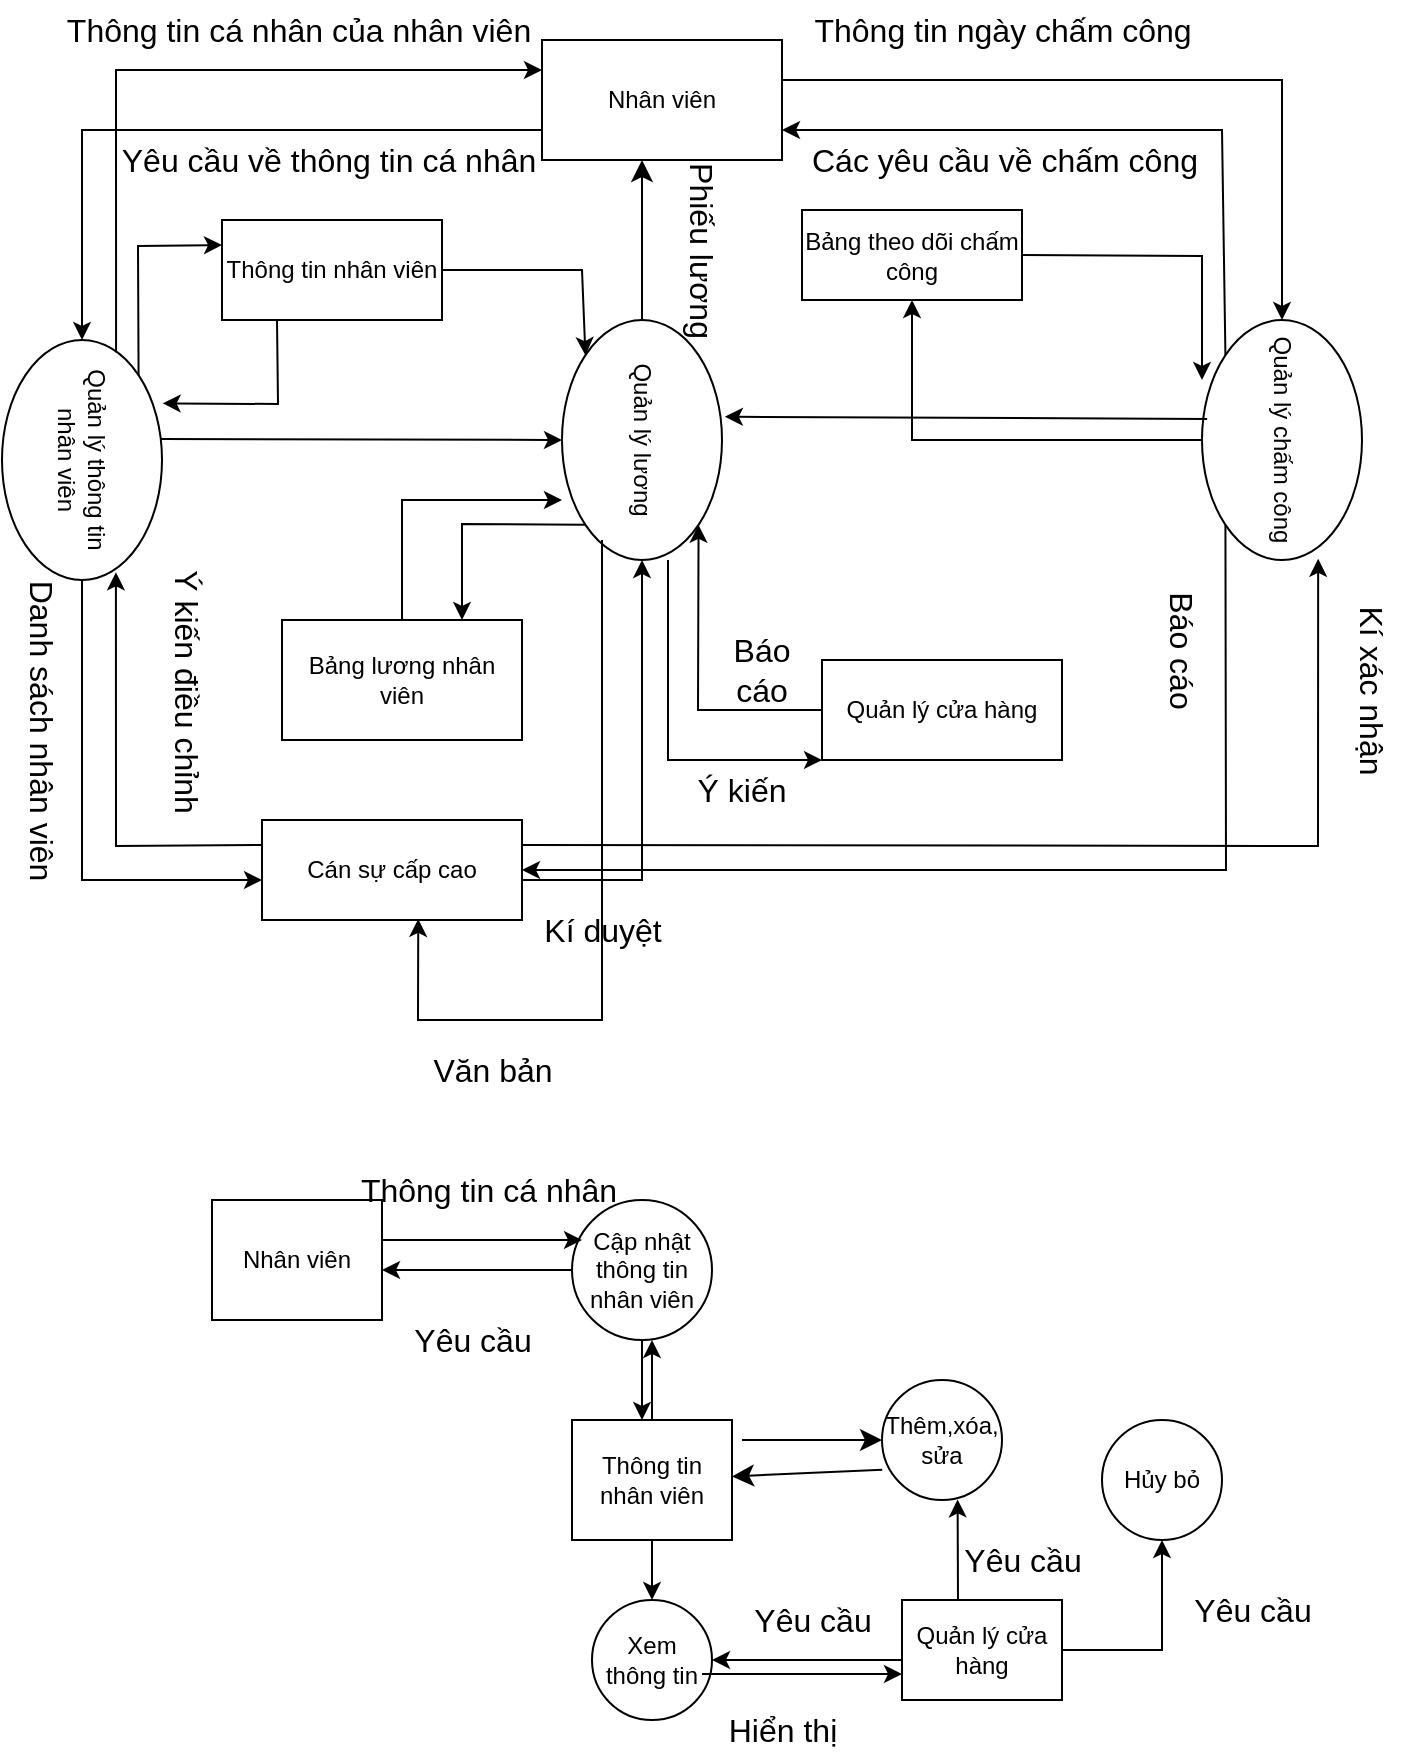 <mxfile version="20.8.21" type="github" pages="2">
  <diagram id="kJjWGhN-zWkCBDKJ8oZV" name="Trang-1">
    <mxGraphModel dx="392" dy="436" grid="1" gridSize="10" guides="1" tooltips="1" connect="1" arrows="1" fold="1" page="1" pageScale="1" pageWidth="827" pageHeight="1169" math="0" shadow="0">
      <root>
        <mxCell id="0" />
        <mxCell id="1" parent="0" />
        <mxCell id="e8cYHvpoPLuctXqjP8sf-3" value="Nhân viên" style="rounded=0;whiteSpace=wrap;html=1;" parent="1" vertex="1">
          <mxGeometry x="350" y="300" width="120" height="60" as="geometry" />
        </mxCell>
        <mxCell id="e8cYHvpoPLuctXqjP8sf-4" value="" style="endArrow=classic;html=1;rounded=0;exitX=0;exitY=0.75;exitDx=0;exitDy=0;" parent="1" source="e8cYHvpoPLuctXqjP8sf-3" edge="1">
          <mxGeometry width="50" height="50" relative="1" as="geometry">
            <mxPoint x="310" y="490" as="sourcePoint" />
            <mxPoint x="120" y="450" as="targetPoint" />
            <Array as="points">
              <mxPoint x="120" y="345" />
            </Array>
          </mxGeometry>
        </mxCell>
        <mxCell id="e8cYHvpoPLuctXqjP8sf-5" value="Quản lý thông tin nhân viên" style="ellipse;whiteSpace=wrap;html=1;rotation=90;" parent="1" vertex="1">
          <mxGeometry x="60" y="470" width="120" height="80" as="geometry" />
        </mxCell>
        <mxCell id="e8cYHvpoPLuctXqjP8sf-6" value="" style="endArrow=classic;html=1;rounded=0;exitX=1;exitY=0.5;exitDx=0;exitDy=0;" parent="1" source="e8cYHvpoPLuctXqjP8sf-5" edge="1">
          <mxGeometry width="50" height="50" relative="1" as="geometry">
            <mxPoint x="270" y="550" as="sourcePoint" />
            <mxPoint x="210" y="720" as="targetPoint" />
            <Array as="points">
              <mxPoint x="120" y="720" />
            </Array>
          </mxGeometry>
        </mxCell>
        <mxCell id="e8cYHvpoPLuctXqjP8sf-7" value="Cán sự cấp cao" style="rounded=0;whiteSpace=wrap;html=1;" parent="1" vertex="1">
          <mxGeometry x="210" y="690" width="130" height="50" as="geometry" />
        </mxCell>
        <mxCell id="e8cYHvpoPLuctXqjP8sf-9" value="Quản lý lương" style="ellipse;whiteSpace=wrap;html=1;rotation=90;" parent="1" vertex="1">
          <mxGeometry x="340" y="460" width="120" height="80" as="geometry" />
        </mxCell>
        <mxCell id="e8cYHvpoPLuctXqjP8sf-10" value="" style="endArrow=classic;html=1;rounded=0;entryX=1;entryY=0.5;entryDx=0;entryDy=0;" parent="1" target="e8cYHvpoPLuctXqjP8sf-9" edge="1">
          <mxGeometry width="50" height="50" relative="1" as="geometry">
            <mxPoint x="340" y="720" as="sourcePoint" />
            <mxPoint x="410" y="570" as="targetPoint" />
            <Array as="points">
              <mxPoint x="380" y="720" />
              <mxPoint x="400" y="720" />
            </Array>
          </mxGeometry>
        </mxCell>
        <mxCell id="e8cYHvpoPLuctXqjP8sf-11" value="" style="endArrow=classic;html=1;rounded=0;exitX=0;exitY=0.25;exitDx=0;exitDy=0;entryX=0.968;entryY=0.288;entryDx=0;entryDy=0;entryPerimeter=0;" parent="1" source="e8cYHvpoPLuctXqjP8sf-7" target="e8cYHvpoPLuctXqjP8sf-5" edge="1">
          <mxGeometry width="50" height="50" relative="1" as="geometry">
            <mxPoint x="270" y="550" as="sourcePoint" />
            <mxPoint x="320" y="500" as="targetPoint" />
            <Array as="points">
              <mxPoint x="137" y="703" />
            </Array>
          </mxGeometry>
        </mxCell>
        <mxCell id="e8cYHvpoPLuctXqjP8sf-12" value="" style="endArrow=classic;html=1;rounded=0;exitX=0.412;exitY=0.01;exitDx=0;exitDy=0;entryX=0.5;entryY=1;entryDx=0;entryDy=0;exitPerimeter=0;" parent="1" source="e8cYHvpoPLuctXqjP8sf-5" target="e8cYHvpoPLuctXqjP8sf-9" edge="1">
          <mxGeometry width="50" height="50" relative="1" as="geometry">
            <mxPoint x="270" y="550" as="sourcePoint" />
            <mxPoint x="370" y="510" as="targetPoint" />
          </mxGeometry>
        </mxCell>
        <mxCell id="e8cYHvpoPLuctXqjP8sf-13" value="Thông tin nhân viên" style="rounded=0;whiteSpace=wrap;html=1;" parent="1" vertex="1">
          <mxGeometry x="190" y="390" width="110" height="50" as="geometry" />
        </mxCell>
        <mxCell id="e8cYHvpoPLuctXqjP8sf-14" value="" style="endArrow=classic;html=1;rounded=0;exitX=0;exitY=0;exitDx=0;exitDy=0;entryX=0;entryY=0.25;entryDx=0;entryDy=0;" parent="1" source="e8cYHvpoPLuctXqjP8sf-5" target="e8cYHvpoPLuctXqjP8sf-13" edge="1">
          <mxGeometry width="50" height="50" relative="1" as="geometry">
            <mxPoint x="270" y="550" as="sourcePoint" />
            <mxPoint x="148" y="390" as="targetPoint" />
            <Array as="points">
              <mxPoint x="148" y="403" />
            </Array>
          </mxGeometry>
        </mxCell>
        <mxCell id="e8cYHvpoPLuctXqjP8sf-16" value="" style="endArrow=classic;html=1;rounded=0;exitX=0.25;exitY=1;exitDx=0;exitDy=0;entryX=0.264;entryY=-0.004;entryDx=0;entryDy=0;entryPerimeter=0;" parent="1" source="e8cYHvpoPLuctXqjP8sf-13" target="e8cYHvpoPLuctXqjP8sf-5" edge="1">
          <mxGeometry width="50" height="50" relative="1" as="geometry">
            <mxPoint x="270" y="550" as="sourcePoint" />
            <mxPoint x="320" y="500" as="targetPoint" />
            <Array as="points">
              <mxPoint x="218" y="482" />
            </Array>
          </mxGeometry>
        </mxCell>
        <mxCell id="e8cYHvpoPLuctXqjP8sf-17" value="" style="endArrow=classic;html=1;rounded=0;exitX=1;exitY=0.5;exitDx=0;exitDy=0;entryX=0;entryY=1;entryDx=0;entryDy=0;" parent="1" source="e8cYHvpoPLuctXqjP8sf-13" target="e8cYHvpoPLuctXqjP8sf-9" edge="1">
          <mxGeometry width="50" height="50" relative="1" as="geometry">
            <mxPoint x="270" y="550" as="sourcePoint" />
            <mxPoint x="320" y="500" as="targetPoint" />
            <Array as="points">
              <mxPoint x="370" y="415" />
            </Array>
          </mxGeometry>
        </mxCell>
        <mxCell id="e8cYHvpoPLuctXqjP8sf-18" value="" style="endArrow=classic;html=1;rounded=0;exitX=0.051;exitY=0.287;exitDx=0;exitDy=0;exitPerimeter=0;entryX=0;entryY=0.25;entryDx=0;entryDy=0;" parent="1" source="e8cYHvpoPLuctXqjP8sf-5" target="e8cYHvpoPLuctXqjP8sf-3" edge="1">
          <mxGeometry width="50" height="50" relative="1" as="geometry">
            <mxPoint x="350" y="550" as="sourcePoint" />
            <mxPoint x="140" y="270" as="targetPoint" />
            <Array as="points">
              <mxPoint x="137" y="315" />
            </Array>
          </mxGeometry>
        </mxCell>
        <mxCell id="e8cYHvpoPLuctXqjP8sf-19" value="Quản lý cửa hàng" style="rounded=0;whiteSpace=wrap;html=1;" parent="1" vertex="1">
          <mxGeometry x="490" y="610" width="120" height="50" as="geometry" />
        </mxCell>
        <mxCell id="e8cYHvpoPLuctXqjP8sf-20" value="" style="endArrow=classic;html=1;rounded=0;exitX=0;exitY=0.5;exitDx=0;exitDy=0;entryX=1;entryY=0;entryDx=0;entryDy=0;" parent="1" source="e8cYHvpoPLuctXqjP8sf-19" target="e8cYHvpoPLuctXqjP8sf-9" edge="1">
          <mxGeometry width="50" height="50" relative="1" as="geometry">
            <mxPoint x="350" y="550" as="sourcePoint" />
            <mxPoint x="400" y="500" as="targetPoint" />
            <Array as="points">
              <mxPoint x="428" y="635" />
            </Array>
          </mxGeometry>
        </mxCell>
        <mxCell id="e8cYHvpoPLuctXqjP8sf-21" value="" style="endArrow=classic;html=1;rounded=0;entryX=0;entryY=1;entryDx=0;entryDy=0;" parent="1" target="e8cYHvpoPLuctXqjP8sf-19" edge="1">
          <mxGeometry width="50" height="50" relative="1" as="geometry">
            <mxPoint x="413" y="560" as="sourcePoint" />
            <mxPoint x="420" y="680" as="targetPoint" />
            <Array as="points">
              <mxPoint x="413" y="660" />
            </Array>
          </mxGeometry>
        </mxCell>
        <mxCell id="e8cYHvpoPLuctXqjP8sf-23" value="Quản lý chấm công&lt;br&gt;" style="ellipse;whiteSpace=wrap;html=1;rotation=90;" parent="1" vertex="1">
          <mxGeometry x="660" y="460" width="120" height="80" as="geometry" />
        </mxCell>
        <mxCell id="e8cYHvpoPLuctXqjP8sf-24" value="" style="endArrow=classic;html=1;rounded=0;entryX=0;entryY=0.5;entryDx=0;entryDy=0;" parent="1" target="e8cYHvpoPLuctXqjP8sf-23" edge="1">
          <mxGeometry width="50" height="50" relative="1" as="geometry">
            <mxPoint x="470" y="320" as="sourcePoint" />
            <mxPoint x="730" y="315" as="targetPoint" />
            <Array as="points">
              <mxPoint x="720" y="320" />
            </Array>
          </mxGeometry>
        </mxCell>
        <mxCell id="e8cYHvpoPLuctXqjP8sf-25" value="" style="endArrow=classic;html=1;rounded=0;exitX=0;exitY=1;exitDx=0;exitDy=0;entryX=1;entryY=0.75;entryDx=0;entryDy=0;" parent="1" source="e8cYHvpoPLuctXqjP8sf-23" target="e8cYHvpoPLuctXqjP8sf-3" edge="1">
          <mxGeometry width="50" height="50" relative="1" as="geometry">
            <mxPoint x="510" y="540" as="sourcePoint" />
            <mxPoint x="560" y="490" as="targetPoint" />
            <Array as="points">
              <mxPoint x="690" y="345" />
            </Array>
          </mxGeometry>
        </mxCell>
        <mxCell id="zLdOVgkMGZW_mY0k5bue-4" value="Các yêu cầu về chấm công" style="edgeLabel;html=1;align=center;verticalAlign=middle;resizable=0;points=[];fontSize=16;" parent="e8cYHvpoPLuctXqjP8sf-25" vertex="1" connectable="0">
          <mxGeometry x="0.527" y="5" relative="1" as="geometry">
            <mxPoint x="32" y="10" as="offset" />
          </mxGeometry>
        </mxCell>
        <mxCell id="e8cYHvpoPLuctXqjP8sf-26" value="" style="endArrow=classic;html=1;rounded=0;exitX=1;exitY=0.25;exitDx=0;exitDy=0;entryX=0.995;entryY=0.274;entryDx=0;entryDy=0;entryPerimeter=0;" parent="1" source="e8cYHvpoPLuctXqjP8sf-7" target="e8cYHvpoPLuctXqjP8sf-23" edge="1">
          <mxGeometry width="50" height="50" relative="1" as="geometry">
            <mxPoint x="390" y="540" as="sourcePoint" />
            <mxPoint x="730" y="570" as="targetPoint" />
            <Array as="points">
              <mxPoint x="738" y="703" />
            </Array>
          </mxGeometry>
        </mxCell>
        <mxCell id="e8cYHvpoPLuctXqjP8sf-27" value="" style="endArrow=classic;html=1;rounded=0;exitX=1;exitY=1;exitDx=0;exitDy=0;entryX=1;entryY=0.5;entryDx=0;entryDy=0;" parent="1" source="e8cYHvpoPLuctXqjP8sf-23" target="e8cYHvpoPLuctXqjP8sf-7" edge="1">
          <mxGeometry width="50" height="50" relative="1" as="geometry">
            <mxPoint x="490" y="540" as="sourcePoint" />
            <mxPoint x="540" y="490" as="targetPoint" />
            <Array as="points">
              <mxPoint x="692" y="715" />
              <mxPoint x="390" y="715" />
            </Array>
          </mxGeometry>
        </mxCell>
        <mxCell id="e8cYHvpoPLuctXqjP8sf-28" value="" style="endArrow=classic;html=1;rounded=0;exitX=0.412;exitY=0.968;exitDx=0;exitDy=0;exitPerimeter=0;entryX=0.403;entryY=-0.018;entryDx=0;entryDy=0;entryPerimeter=0;" parent="1" source="e8cYHvpoPLuctXqjP8sf-23" target="e8cYHvpoPLuctXqjP8sf-9" edge="1">
          <mxGeometry width="50" height="50" relative="1" as="geometry">
            <mxPoint x="490" y="540" as="sourcePoint" />
            <mxPoint x="540" y="490" as="targetPoint" />
          </mxGeometry>
        </mxCell>
        <mxCell id="e8cYHvpoPLuctXqjP8sf-29" value="Bảng lương nhân viên" style="rounded=0;whiteSpace=wrap;html=1;" parent="1" vertex="1">
          <mxGeometry x="220" y="590" width="120" height="60" as="geometry" />
        </mxCell>
        <mxCell id="e8cYHvpoPLuctXqjP8sf-30" value="" style="endArrow=classic;html=1;rounded=0;exitX=0.5;exitY=0;exitDx=0;exitDy=0;" parent="1" source="e8cYHvpoPLuctXqjP8sf-29" edge="1">
          <mxGeometry width="50" height="50" relative="1" as="geometry">
            <mxPoint x="390" y="540" as="sourcePoint" />
            <mxPoint x="360" y="530" as="targetPoint" />
            <Array as="points">
              <mxPoint x="280" y="530" />
            </Array>
          </mxGeometry>
        </mxCell>
        <mxCell id="e8cYHvpoPLuctXqjP8sf-31" value="" style="endArrow=classic;html=1;rounded=0;entryX=0.601;entryY=0.989;entryDx=0;entryDy=0;entryPerimeter=0;" parent="1" target="e8cYHvpoPLuctXqjP8sf-7" edge="1">
          <mxGeometry width="50" height="50" relative="1" as="geometry">
            <mxPoint x="380" y="550" as="sourcePoint" />
            <mxPoint x="440" y="490" as="targetPoint" />
            <Array as="points">
              <mxPoint x="380" y="790" />
              <mxPoint x="288" y="790" />
            </Array>
          </mxGeometry>
        </mxCell>
        <mxCell id="e8cYHvpoPLuctXqjP8sf-32" value="" style="endArrow=classic;html=1;rounded=0;exitX=1;exitY=1;exitDx=0;exitDy=0;entryX=0.75;entryY=0;entryDx=0;entryDy=0;" parent="1" source="e8cYHvpoPLuctXqjP8sf-9" target="e8cYHvpoPLuctXqjP8sf-29" edge="1">
          <mxGeometry width="50" height="50" relative="1" as="geometry">
            <mxPoint x="390" y="540" as="sourcePoint" />
            <mxPoint x="440" y="490" as="targetPoint" />
            <Array as="points">
              <mxPoint x="310" y="542" />
            </Array>
          </mxGeometry>
        </mxCell>
        <mxCell id="e8cYHvpoPLuctXqjP8sf-33" value="Bảng theo dõi chấm công" style="rounded=0;whiteSpace=wrap;html=1;" parent="1" vertex="1">
          <mxGeometry x="480" y="385" width="110" height="45" as="geometry" />
        </mxCell>
        <mxCell id="e8cYHvpoPLuctXqjP8sf-34" value="" style="endArrow=classic;html=1;rounded=0;exitX=1;exitY=0.5;exitDx=0;exitDy=0;" parent="1" source="e8cYHvpoPLuctXqjP8sf-33" edge="1">
          <mxGeometry width="50" height="50" relative="1" as="geometry">
            <mxPoint x="390" y="540" as="sourcePoint" />
            <mxPoint x="680" y="470" as="targetPoint" />
            <Array as="points">
              <mxPoint x="680" y="408" />
            </Array>
          </mxGeometry>
        </mxCell>
        <mxCell id="e8cYHvpoPLuctXqjP8sf-35" value="" style="endArrow=classic;html=1;rounded=0;exitX=0.5;exitY=1;exitDx=0;exitDy=0;entryX=0.5;entryY=1;entryDx=0;entryDy=0;" parent="1" source="e8cYHvpoPLuctXqjP8sf-23" target="e8cYHvpoPLuctXqjP8sf-33" edge="1">
          <mxGeometry width="50" height="50" relative="1" as="geometry">
            <mxPoint x="390" y="540" as="sourcePoint" />
            <mxPoint x="440" y="490" as="targetPoint" />
            <Array as="points">
              <mxPoint x="535" y="500" />
            </Array>
          </mxGeometry>
        </mxCell>
        <mxCell id="e8cYHvpoPLuctXqjP8sf-36" value="Nhân viên" style="rounded=0;whiteSpace=wrap;html=1;" parent="1" vertex="1">
          <mxGeometry x="185" y="880" width="85" height="60" as="geometry" />
        </mxCell>
        <mxCell id="e8cYHvpoPLuctXqjP8sf-37" value="Cập nhật thông tin nhân viên" style="ellipse;whiteSpace=wrap;html=1;aspect=fixed;" parent="1" vertex="1">
          <mxGeometry x="365" y="880" width="70" height="70" as="geometry" />
        </mxCell>
        <mxCell id="e8cYHvpoPLuctXqjP8sf-38" value="" style="endArrow=classic;html=1;rounded=0;" parent="1" edge="1">
          <mxGeometry width="50" height="50" relative="1" as="geometry">
            <mxPoint x="270" y="900" as="sourcePoint" />
            <mxPoint x="370" y="900" as="targetPoint" />
          </mxGeometry>
        </mxCell>
        <mxCell id="e8cYHvpoPLuctXqjP8sf-39" value="" style="endArrow=classic;html=1;rounded=0;exitX=0;exitY=0.5;exitDx=0;exitDy=0;" parent="1" source="e8cYHvpoPLuctXqjP8sf-37" edge="1">
          <mxGeometry width="50" height="50" relative="1" as="geometry">
            <mxPoint x="370" y="910" as="sourcePoint" />
            <mxPoint x="270" y="915" as="targetPoint" />
            <Array as="points" />
          </mxGeometry>
        </mxCell>
        <mxCell id="e8cYHvpoPLuctXqjP8sf-40" value="Thông tin nhân viên" style="rounded=0;whiteSpace=wrap;html=1;" parent="1" vertex="1">
          <mxGeometry x="365" y="990" width="80" height="60" as="geometry" />
        </mxCell>
        <mxCell id="e8cYHvpoPLuctXqjP8sf-41" value="" style="endArrow=classic;html=1;rounded=0;exitX=0.5;exitY=1;exitDx=0;exitDy=0;" parent="1" source="e8cYHvpoPLuctXqjP8sf-37" edge="1">
          <mxGeometry width="50" height="50" relative="1" as="geometry">
            <mxPoint x="370" y="1020" as="sourcePoint" />
            <mxPoint x="400" y="990" as="targetPoint" />
          </mxGeometry>
        </mxCell>
        <mxCell id="e8cYHvpoPLuctXqjP8sf-43" value="" style="endArrow=classic;html=1;rounded=0;" parent="1" source="e8cYHvpoPLuctXqjP8sf-40" edge="1">
          <mxGeometry width="50" height="50" relative="1" as="geometry">
            <mxPoint x="370" y="1020" as="sourcePoint" />
            <mxPoint x="405" y="950" as="targetPoint" />
            <Array as="points" />
          </mxGeometry>
        </mxCell>
        <mxCell id="e8cYHvpoPLuctXqjP8sf-44" value="Xem thông tin" style="ellipse;whiteSpace=wrap;html=1;aspect=fixed;" parent="1" vertex="1">
          <mxGeometry x="375" y="1080" width="60" height="60" as="geometry" />
        </mxCell>
        <mxCell id="e8cYHvpoPLuctXqjP8sf-45" value="" style="endArrow=classic;html=1;rounded=0;exitX=0.5;exitY=1;exitDx=0;exitDy=0;entryX=0.5;entryY=0;entryDx=0;entryDy=0;" parent="1" source="e8cYHvpoPLuctXqjP8sf-40" target="e8cYHvpoPLuctXqjP8sf-44" edge="1">
          <mxGeometry width="50" height="50" relative="1" as="geometry">
            <mxPoint x="370" y="1020" as="sourcePoint" />
            <mxPoint x="460" y="1070" as="targetPoint" />
          </mxGeometry>
        </mxCell>
        <mxCell id="e8cYHvpoPLuctXqjP8sf-46" value="Quản lý cửa hàng" style="rounded=0;whiteSpace=wrap;html=1;" parent="1" vertex="1">
          <mxGeometry x="530" y="1080" width="80" height="50" as="geometry" />
        </mxCell>
        <mxCell id="e8cYHvpoPLuctXqjP8sf-50" value="" style="endArrow=classic;html=1;rounded=0;" parent="1" edge="1">
          <mxGeometry width="50" height="50" relative="1" as="geometry">
            <mxPoint x="430" y="1117" as="sourcePoint" />
            <mxPoint x="530" y="1117" as="targetPoint" />
          </mxGeometry>
        </mxCell>
        <mxCell id="e8cYHvpoPLuctXqjP8sf-51" value="" style="endArrow=classic;html=1;rounded=0;entryX=1;entryY=0.5;entryDx=0;entryDy=0;" parent="1" target="e8cYHvpoPLuctXqjP8sf-44" edge="1">
          <mxGeometry width="50" height="50" relative="1" as="geometry">
            <mxPoint x="530" y="1110" as="sourcePoint" />
            <mxPoint x="440" y="1110" as="targetPoint" />
          </mxGeometry>
        </mxCell>
        <mxCell id="e8cYHvpoPLuctXqjP8sf-52" value="Thêm,xóa, sửa" style="ellipse;whiteSpace=wrap;html=1;aspect=fixed;" parent="1" vertex="1">
          <mxGeometry x="520" y="970" width="60" height="60" as="geometry" />
        </mxCell>
        <mxCell id="e8cYHvpoPLuctXqjP8sf-55" value="" style="endArrow=classic;html=1;rounded=0;entryX=0.63;entryY=0.995;entryDx=0;entryDy=0;entryPerimeter=0;" parent="1" target="e8cYHvpoPLuctXqjP8sf-52" edge="1">
          <mxGeometry width="50" height="50" relative="1" as="geometry">
            <mxPoint x="558" y="1080" as="sourcePoint" />
            <mxPoint x="520" y="950" as="targetPoint" />
          </mxGeometry>
        </mxCell>
        <mxCell id="e8cYHvpoPLuctXqjP8sf-56" value="Hủy bỏ" style="ellipse;whiteSpace=wrap;html=1;aspect=fixed;" parent="1" vertex="1">
          <mxGeometry x="630" y="990" width="60" height="60" as="geometry" />
        </mxCell>
        <mxCell id="e8cYHvpoPLuctXqjP8sf-57" value="" style="endArrow=classic;html=1;rounded=0;exitX=1;exitY=0.5;exitDx=0;exitDy=0;" parent="1" source="e8cYHvpoPLuctXqjP8sf-46" target="e8cYHvpoPLuctXqjP8sf-56" edge="1">
          <mxGeometry width="50" height="50" relative="1" as="geometry">
            <mxPoint x="470" y="1000" as="sourcePoint" />
            <mxPoint x="520" y="950" as="targetPoint" />
            <Array as="points">
              <mxPoint x="660" y="1105" />
            </Array>
          </mxGeometry>
        </mxCell>
        <mxCell id="zLdOVgkMGZW_mY0k5bue-1" value="Thông tin cá nhân của nhân viên" style="text;html=1;align=center;verticalAlign=middle;resizable=0;points=[];autosize=1;strokeColor=none;fillColor=none;fontSize=16;" parent="1" vertex="1">
          <mxGeometry x="97.5" y="280" width="260" height="30" as="geometry" />
        </mxCell>
        <mxCell id="zLdOVgkMGZW_mY0k5bue-2" value="Yêu cầu về thông tin cá nhân" style="text;html=1;align=center;verticalAlign=middle;resizable=0;points=[];autosize=1;strokeColor=none;fillColor=none;fontSize=16;" parent="1" vertex="1">
          <mxGeometry x="127.5" y="345" width="230" height="30" as="geometry" />
        </mxCell>
        <mxCell id="zLdOVgkMGZW_mY0k5bue-3" value="Thông tin ngày chấm công" style="text;html=1;align=center;verticalAlign=middle;resizable=0;points=[];autosize=1;strokeColor=none;fillColor=none;fontSize=16;" parent="1" vertex="1">
          <mxGeometry x="475" y="280" width="210" height="30" as="geometry" />
        </mxCell>
        <mxCell id="zLdOVgkMGZW_mY0k5bue-5" value="" style="endArrow=classic;html=1;rounded=0;fontSize=12;startSize=8;endSize=8;curved=1;exitX=0;exitY=0.5;exitDx=0;exitDy=0;" parent="1" source="e8cYHvpoPLuctXqjP8sf-9" edge="1">
          <mxGeometry width="50" height="50" relative="1" as="geometry">
            <mxPoint x="400" y="360" as="sourcePoint" />
            <mxPoint x="400" y="360" as="targetPoint" />
          </mxGeometry>
        </mxCell>
        <mxCell id="zLdOVgkMGZW_mY0k5bue-6" value="Phiếu lương" style="text;html=1;align=center;verticalAlign=middle;resizable=0;points=[];autosize=1;strokeColor=none;fillColor=none;fontSize=16;rotation=90;" parent="1" vertex="1">
          <mxGeometry x="375" y="390" width="110" height="30" as="geometry" />
        </mxCell>
        <mxCell id="zLdOVgkMGZW_mY0k5bue-7" value="Ý kiến điều chỉnh" style="text;html=1;align=center;verticalAlign=middle;resizable=0;points=[];autosize=1;strokeColor=none;fillColor=none;fontSize=16;rotation=90;" parent="1" vertex="1">
          <mxGeometry x="97.5" y="610" width="150" height="30" as="geometry" />
        </mxCell>
        <mxCell id="zLdOVgkMGZW_mY0k5bue-8" value="Danh sách nhân viên" style="text;html=1;align=center;verticalAlign=middle;resizable=0;points=[];autosize=1;strokeColor=none;fillColor=none;fontSize=16;rotation=90;" parent="1" vertex="1">
          <mxGeometry x="15" y="630" width="170" height="30" as="geometry" />
        </mxCell>
        <mxCell id="zLdOVgkMGZW_mY0k5bue-9" value="Văn bản" style="text;html=1;align=center;verticalAlign=middle;resizable=0;points=[];autosize=1;strokeColor=none;fillColor=none;fontSize=16;" parent="1" vertex="1">
          <mxGeometry x="285" y="800" width="80" height="30" as="geometry" />
        </mxCell>
        <mxCell id="zLdOVgkMGZW_mY0k5bue-15" value="Kí duyệt" style="text;html=1;align=center;verticalAlign=middle;resizable=0;points=[];autosize=1;strokeColor=none;fillColor=none;fontSize=16;" parent="1" vertex="1">
          <mxGeometry x="340" y="730" width="80" height="30" as="geometry" />
        </mxCell>
        <mxCell id="zLdOVgkMGZW_mY0k5bue-16" value="Báo cáo" style="text;html=1;align=center;verticalAlign=middle;resizable=0;points=[];autosize=1;strokeColor=none;fillColor=none;fontSize=16;rotation=90;" parent="1" vertex="1">
          <mxGeometry x="630" y="590" width="80" height="30" as="geometry" />
        </mxCell>
        <mxCell id="zLdOVgkMGZW_mY0k5bue-17" value="Kí xác nhận" style="text;html=1;align=center;verticalAlign=middle;resizable=0;points=[];autosize=1;strokeColor=none;fillColor=none;fontSize=16;rotation=90;" parent="1" vertex="1">
          <mxGeometry x="710" y="610" width="110" height="30" as="geometry" />
        </mxCell>
        <mxCell id="zLdOVgkMGZW_mY0k5bue-18" value="Ý kiến" style="text;html=1;strokeColor=none;fillColor=none;align=center;verticalAlign=middle;whiteSpace=wrap;rounded=0;fontSize=16;" parent="1" vertex="1">
          <mxGeometry x="420" y="660" width="60" height="30" as="geometry" />
        </mxCell>
        <mxCell id="zLdOVgkMGZW_mY0k5bue-20" value="Báo cáo" style="text;html=1;strokeColor=none;fillColor=none;align=center;verticalAlign=middle;whiteSpace=wrap;rounded=0;fontSize=16;" parent="1" vertex="1">
          <mxGeometry x="430" y="600" width="60" height="30" as="geometry" />
        </mxCell>
        <mxCell id="zLdOVgkMGZW_mY0k5bue-21" value="Thông tin cá nhân" style="text;html=1;align=center;verticalAlign=middle;resizable=0;points=[];autosize=1;strokeColor=none;fillColor=none;fontSize=16;" parent="1" vertex="1">
          <mxGeometry x="247.5" y="860" width="150" height="30" as="geometry" />
        </mxCell>
        <mxCell id="zLdOVgkMGZW_mY0k5bue-22" value="Yêu cầu" style="text;html=1;align=center;verticalAlign=middle;resizable=0;points=[];autosize=1;strokeColor=none;fillColor=none;fontSize=16;" parent="1" vertex="1">
          <mxGeometry x="275" y="935" width="80" height="30" as="geometry" />
        </mxCell>
        <mxCell id="zLdOVgkMGZW_mY0k5bue-23" value="Hiển thị" style="text;html=1;align=center;verticalAlign=middle;resizable=0;points=[];autosize=1;strokeColor=none;fillColor=none;fontSize=16;" parent="1" vertex="1">
          <mxGeometry x="430" y="1130" width="80" height="30" as="geometry" />
        </mxCell>
        <mxCell id="zLdOVgkMGZW_mY0k5bue-24" value="Yêu cầu" style="text;html=1;align=center;verticalAlign=middle;resizable=0;points=[];autosize=1;strokeColor=none;fillColor=none;fontSize=16;" parent="1" vertex="1">
          <mxGeometry x="445" y="1075" width="80" height="30" as="geometry" />
        </mxCell>
        <mxCell id="zLdOVgkMGZW_mY0k5bue-25" value="Yêu cầu" style="text;html=1;align=center;verticalAlign=middle;resizable=0;points=[];autosize=1;strokeColor=none;fillColor=none;fontSize=16;" parent="1" vertex="1">
          <mxGeometry x="550" y="1045" width="80" height="30" as="geometry" />
        </mxCell>
        <mxCell id="zLdOVgkMGZW_mY0k5bue-26" value="Yêu cầu" style="text;html=1;align=center;verticalAlign=middle;resizable=0;points=[];autosize=1;strokeColor=none;fillColor=none;fontSize=16;" parent="1" vertex="1">
          <mxGeometry x="665" y="1070" width="80" height="30" as="geometry" />
        </mxCell>
        <mxCell id="zLdOVgkMGZW_mY0k5bue-27" value="" style="endArrow=classic;html=1;rounded=0;fontSize=12;startSize=8;endSize=8;curved=1;entryX=0;entryY=0.5;entryDx=0;entryDy=0;" parent="1" target="e8cYHvpoPLuctXqjP8sf-52" edge="1">
          <mxGeometry width="50" height="50" relative="1" as="geometry">
            <mxPoint x="450" y="1000" as="sourcePoint" />
            <mxPoint x="540" y="1020" as="targetPoint" />
          </mxGeometry>
        </mxCell>
        <mxCell id="zLdOVgkMGZW_mY0k5bue-28" value="" style="endArrow=classic;html=1;rounded=0;fontSize=12;startSize=8;endSize=8;curved=1;exitX=0.002;exitY=0.748;exitDx=0;exitDy=0;exitPerimeter=0;" parent="1" source="e8cYHvpoPLuctXqjP8sf-52" target="e8cYHvpoPLuctXqjP8sf-40" edge="1">
          <mxGeometry width="50" height="50" relative="1" as="geometry">
            <mxPoint x="690" y="1150" as="sourcePoint" />
            <mxPoint x="450" y="1012" as="targetPoint" />
          </mxGeometry>
        </mxCell>
      </root>
    </mxGraphModel>
  </diagram>
  <diagram id="Camf2X60WpY7nccsOzLy" name="Trang-2">
    <mxGraphModel dx="784" dy="872" grid="1" gridSize="10" guides="1" tooltips="1" connect="1" arrows="1" fold="1" page="1" pageScale="1" pageWidth="827" pageHeight="1169" math="0" shadow="0">
      <root>
        <mxCell id="0" />
        <mxCell id="1" parent="0" />
      </root>
    </mxGraphModel>
  </diagram>
</mxfile>
